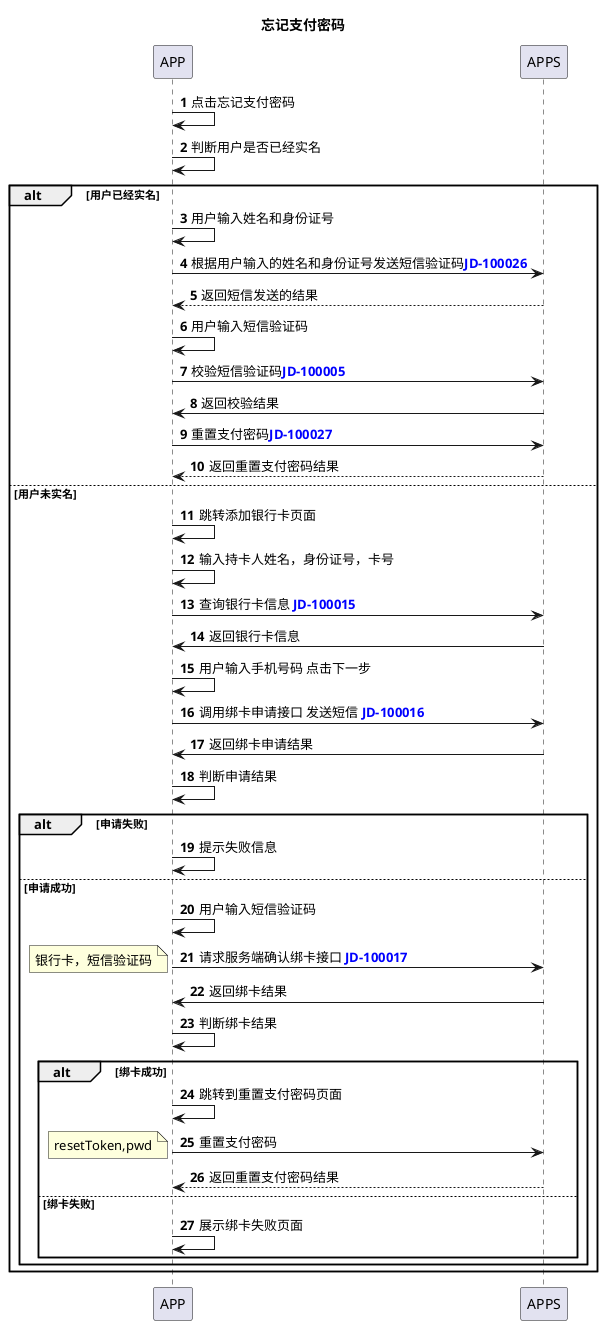 @startuml
title:忘记支付密码
autonumber
APP->APP:点击忘记支付密码
APP->APP:判断用户是否已经实名
alt 用户已经实名
APP->APP:用户输入姓名和身份证号
APP->APPS:根据用户输入的姓名和身份证号发送短信验证码<font color=blue><b>JD-100026</font>
APPS-->APP:返回短信发送的结果
APP->APP:用户输入短信验证码
APP->APPS:校验短信验证码<font color=blue><b>JD-100005</font>
APPS->APP:返回校验结果
APP->APPS:重置支付密码<font color=blue><b>JD-100027</font>
APPS-->APP:返回重置支付密码结果
else 用户未实名
APP->APP:跳转添加银行卡页面
APP->APP:输入持卡人姓名，身份证号，卡号
APP->APPS:查询银行卡信息 <font color=blue><b>JD-100015</font>
APPS->APP:返回银行卡信息
APP->APP:用户输入手机号码 点击下一步
APP->APPS: 调用绑卡申请接口 发送短信 <font color=blue><b>JD-100016</font>
APPS->APP:返回绑卡申请结果
APP->APP:判断申请结果
alt 申请失败
APP->APP:提示失败信息
else 申请成功
APP->APP:用户输入短信验证码
APP->APPS:请求服务端确认绑卡接口 <font color=blue><b>JD-100017</font>
note left:银行卡，短信验证码
APPS->APP:返回绑卡结果
APP->APP:判断绑卡结果
alt 绑卡成功
APP->APP:跳转到重置支付密码页面
APP->APPS:重置支付密码
note left:resetToken,pwd
APPS-->APP:返回重置支付密码结果
else 绑卡失败
APP->APP:展示绑卡失败页面
end
end
end
@enduml